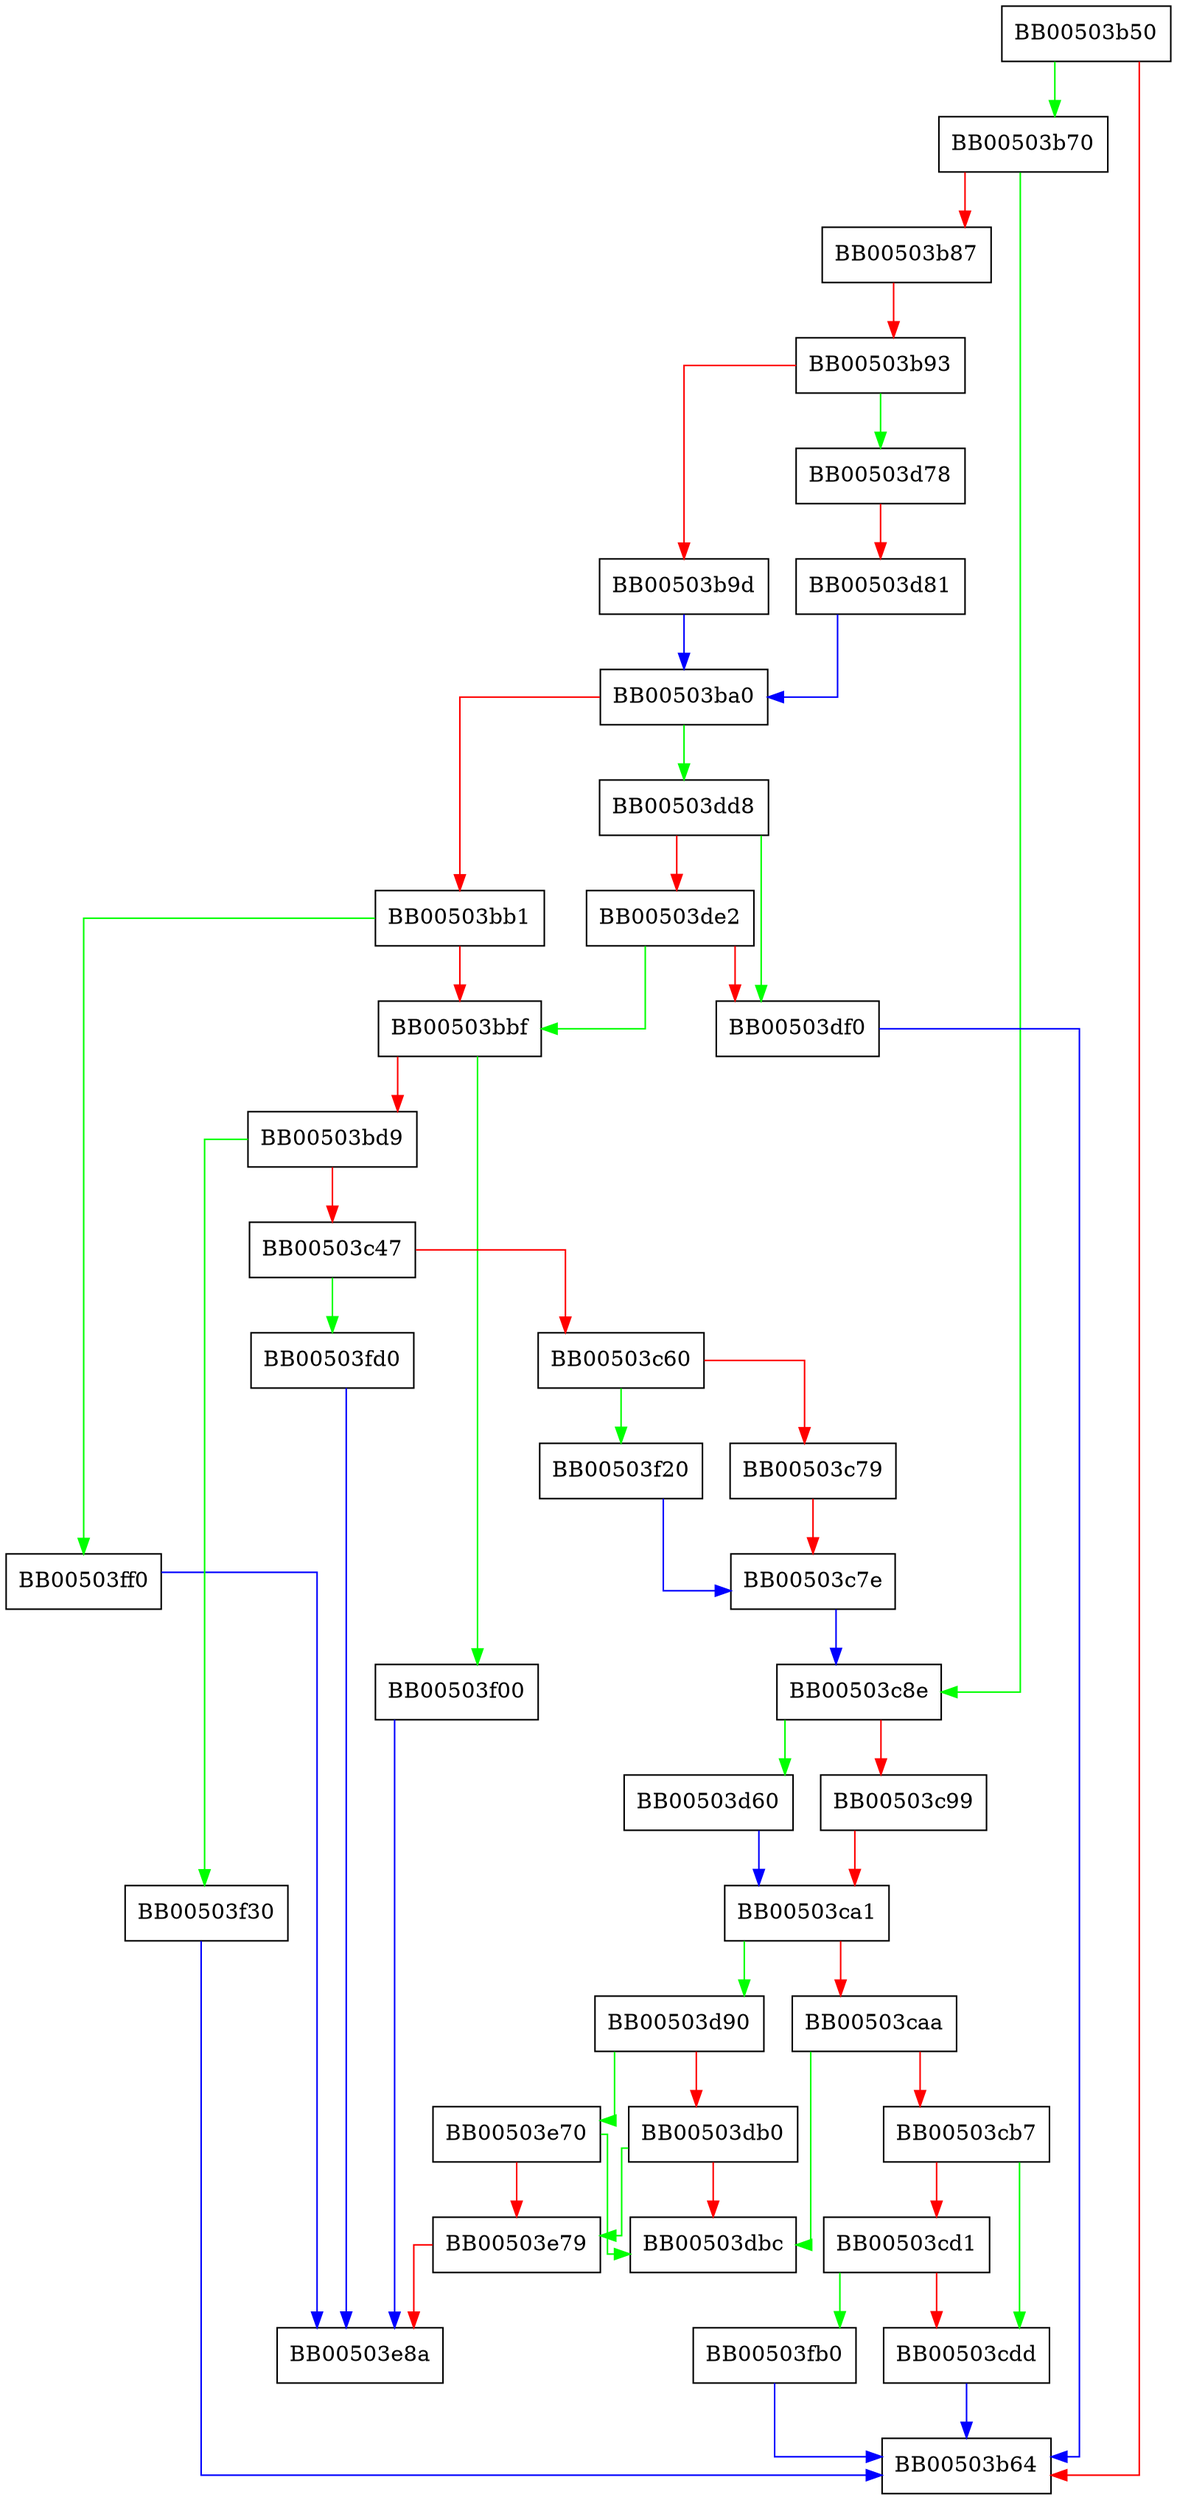 digraph ossl_quic_tls_tick {
  node [shape="box"];
  graph [splines=ortho];
  BB00503b50 -> BB00503b70 [color="green"];
  BB00503b50 -> BB00503b64 [color="red"];
  BB00503b70 -> BB00503c8e [color="green"];
  BB00503b70 -> BB00503b87 [color="red"];
  BB00503b87 -> BB00503b93 [color="red"];
  BB00503b93 -> BB00503d78 [color="green"];
  BB00503b93 -> BB00503b9d [color="red"];
  BB00503b9d -> BB00503ba0 [color="blue"];
  BB00503ba0 -> BB00503dd8 [color="green"];
  BB00503ba0 -> BB00503bb1 [color="red"];
  BB00503bb1 -> BB00503ff0 [color="green"];
  BB00503bb1 -> BB00503bbf [color="red"];
  BB00503bbf -> BB00503f00 [color="green"];
  BB00503bbf -> BB00503bd9 [color="red"];
  BB00503bd9 -> BB00503f30 [color="green"];
  BB00503bd9 -> BB00503c47 [color="red"];
  BB00503c47 -> BB00503fd0 [color="green"];
  BB00503c47 -> BB00503c60 [color="red"];
  BB00503c60 -> BB00503f20 [color="green"];
  BB00503c60 -> BB00503c79 [color="red"];
  BB00503c79 -> BB00503c7e [color="red"];
  BB00503c7e -> BB00503c8e [color="blue"];
  BB00503c8e -> BB00503d60 [color="green"];
  BB00503c8e -> BB00503c99 [color="red"];
  BB00503c99 -> BB00503ca1 [color="red"];
  BB00503ca1 -> BB00503d90 [color="green"];
  BB00503ca1 -> BB00503caa [color="red"];
  BB00503caa -> BB00503dbc [color="green"];
  BB00503caa -> BB00503cb7 [color="red"];
  BB00503cb7 -> BB00503cdd [color="green"];
  BB00503cb7 -> BB00503cd1 [color="red"];
  BB00503cd1 -> BB00503fb0 [color="green"];
  BB00503cd1 -> BB00503cdd [color="red"];
  BB00503cdd -> BB00503b64 [color="blue"];
  BB00503d60 -> BB00503ca1 [color="blue"];
  BB00503d78 -> BB00503d81 [color="red"];
  BB00503d81 -> BB00503ba0 [color="blue"];
  BB00503d90 -> BB00503e70 [color="green"];
  BB00503d90 -> BB00503db0 [color="red"];
  BB00503db0 -> BB00503e79 [color="green"];
  BB00503db0 -> BB00503dbc [color="red"];
  BB00503dd8 -> BB00503df0 [color="green"];
  BB00503dd8 -> BB00503de2 [color="red"];
  BB00503de2 -> BB00503bbf [color="green"];
  BB00503de2 -> BB00503df0 [color="red"];
  BB00503df0 -> BB00503b64 [color="blue"];
  BB00503e70 -> BB00503dbc [color="green"];
  BB00503e70 -> BB00503e79 [color="red"];
  BB00503e79 -> BB00503e8a [color="red"];
  BB00503f00 -> BB00503e8a [color="blue"];
  BB00503f20 -> BB00503c7e [color="blue"];
  BB00503f30 -> BB00503b64 [color="blue"];
  BB00503fb0 -> BB00503b64 [color="blue"];
  BB00503fd0 -> BB00503e8a [color="blue"];
  BB00503ff0 -> BB00503e8a [color="blue"];
}